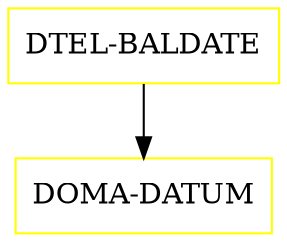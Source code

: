 digraph G {
  "DTEL-BALDATE" [shape=box,color=yellow];
  "DOMA-DATUM" [shape=box,color=yellow,URL="./DOMA_DATUM.html"];
  "DTEL-BALDATE" -> "DOMA-DATUM";
}
